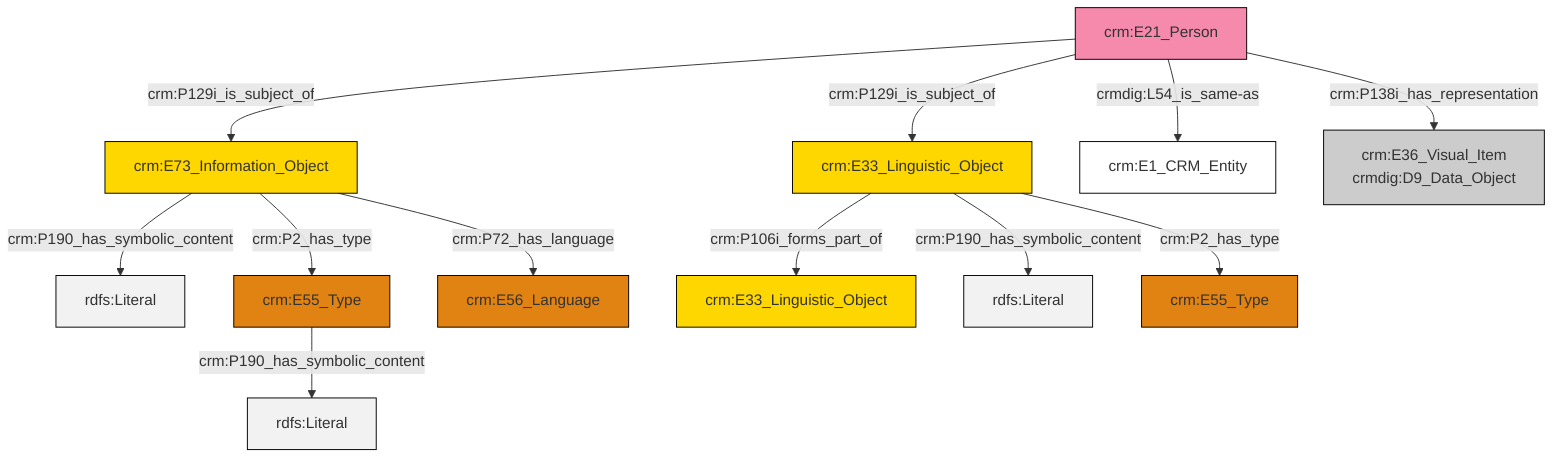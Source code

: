 graph TD
classDef Literal fill:#f2f2f2,stroke:#000000;
classDef CRM_Entity fill:#FFFFFF,stroke:#000000;
classDef Temporal_Entity fill:#00C9E6, stroke:#000000;
classDef Type fill:#E18312, stroke:#000000;
classDef Time-Span fill:#2C9C91, stroke:#000000;
classDef Appellation fill:#FFEB7F, stroke:#000000;
classDef Place fill:#008836, stroke:#000000;
classDef Persistent_Item fill:#B266B2, stroke:#000000;
classDef Conceptual_Object fill:#FFD700, stroke:#000000;
classDef Physical_Thing fill:#D2B48C, stroke:#000000;
classDef Actor fill:#f58aad, stroke:#000000;
classDef PC_Classes fill:#4ce600, stroke:#000000;
classDef Multi fill:#cccccc,stroke:#000000;

4["crm:E21_Person"]:::Actor -->|crm:P129i_is_subject_of| 5["crm:E73_Information_Object"]:::Conceptual_Object
5["crm:E73_Information_Object"]:::Conceptual_Object -->|crm:P190_has_symbolic_content| 8[rdfs:Literal]:::Literal
10["crm:E33_Linguistic_Object"]:::Conceptual_Object -->|crm:P106i_forms_part_of| 11["crm:E33_Linguistic_Object"]:::Conceptual_Object
4["crm:E21_Person"]:::Actor -->|crm:P129i_is_subject_of| 10["crm:E33_Linguistic_Object"]:::Conceptual_Object
4["crm:E21_Person"]:::Actor -->|crmdig:L54_is_same-as| 6["crm:E1_CRM_Entity"]:::CRM_Entity
10["crm:E33_Linguistic_Object"]:::Conceptual_Object -->|crm:P190_has_symbolic_content| 16[rdfs:Literal]:::Literal
17["crm:E55_Type"]:::Type -->|crm:P190_has_symbolic_content| 18[rdfs:Literal]:::Literal
4["crm:E21_Person"]:::Actor -->|crm:P138i_has_representation| 2["crm:E36_Visual_Item<br>crmdig:D9_Data_Object"]:::Multi
10["crm:E33_Linguistic_Object"]:::Conceptual_Object -->|crm:P2_has_type| 0["crm:E55_Type"]:::Type
5["crm:E73_Information_Object"]:::Conceptual_Object -->|crm:P2_has_type| 17["crm:E55_Type"]:::Type
5["crm:E73_Information_Object"]:::Conceptual_Object -->|crm:P72_has_language| 20["crm:E56_Language"]:::Type